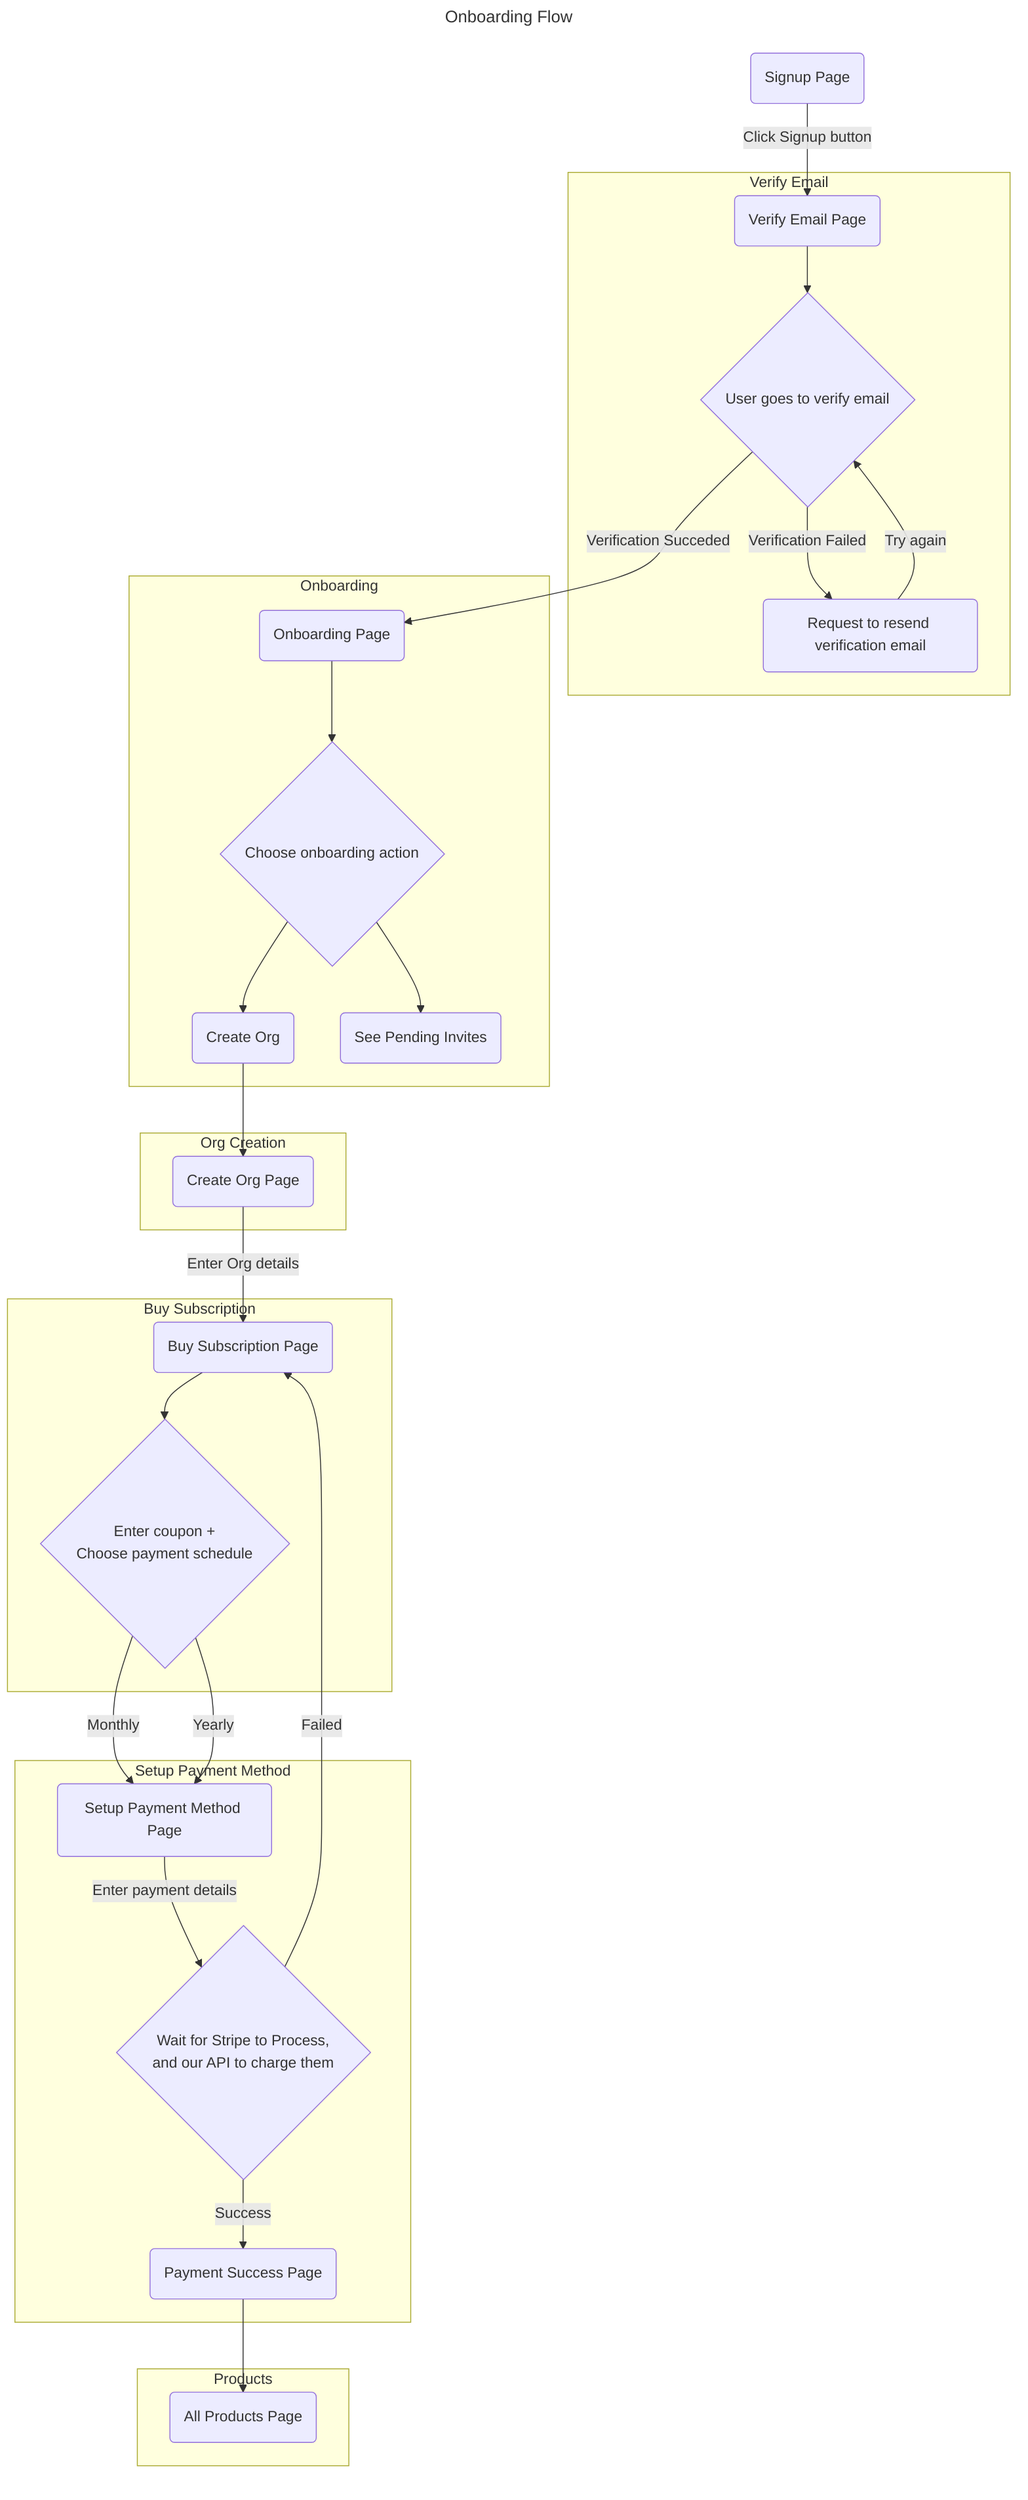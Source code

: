 ---
title: Onboarding Flow
---
flowchart TB
    A(Signup Page) -- Click Signup button --> B

    subgraph Verify Email
    B(Verify Email Page)
    B --> C{User goes to verify email}

    C -- Verification Failed --> D
    D(Request to resend verification email)
    D -- Try again --> C
    end

    subgraph Onboarding
    C -- Verification Succeded --> E
    E(Onboarding Page)

    E --> F{Choose onboarding action}

    F --> G(Create Org)
    F --> H(See Pending Invites)
    end

    subgraph Org Creation
    G --> I(Create Org Page)
    end

    subgraph Buy Subscription
    I -- Enter Org details --> J
    J(Buy Subscription Page)

    J --> K{Enter coupon +
    Choose payment schedule}
    end

    subgraph Setup Payment Method
    K -- Monthly --> N
    K -- Yearly --> N

    N(Setup Payment Method Page) -- Enter payment details --> O
    O{Wait for Stripe to Process,
    and our API to charge them}

    O -- Failed --> J
    O -- Success --> P(Payment Success Page)
    end

    subgraph Products
    P --> Q(All Products Page)
    end